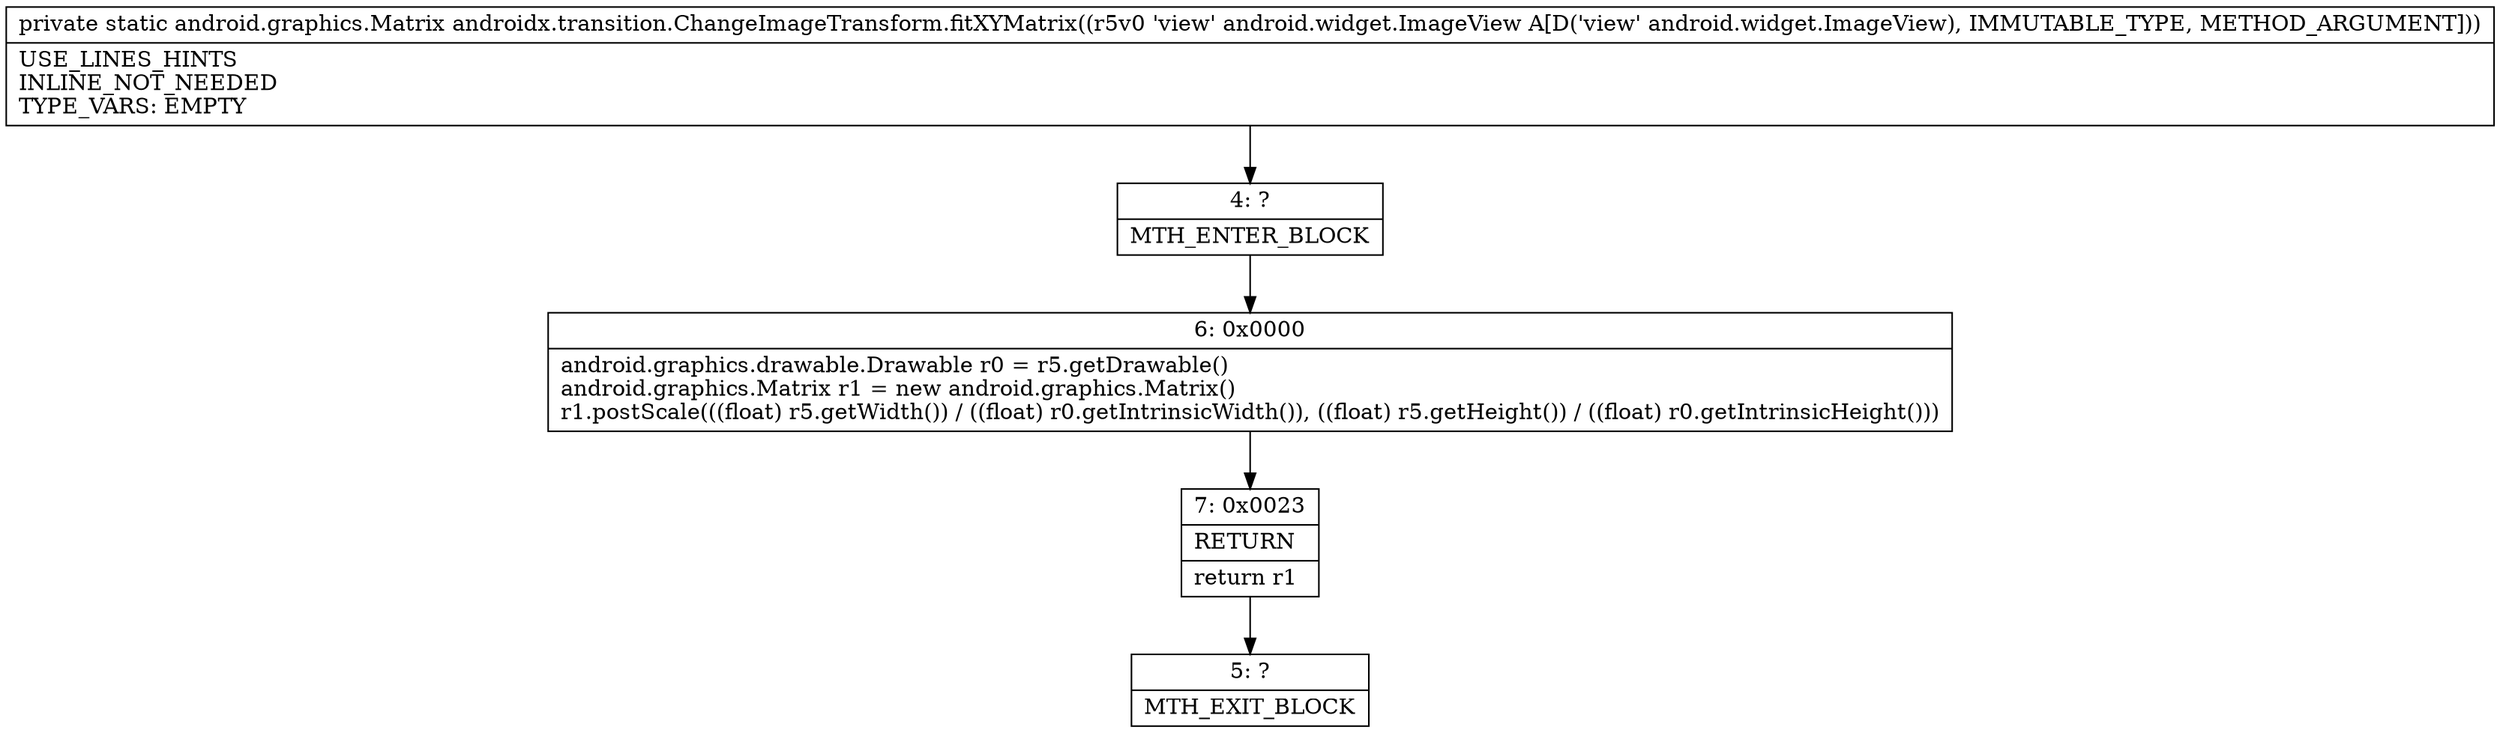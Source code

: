 digraph "CFG forandroidx.transition.ChangeImageTransform.fitXYMatrix(Landroid\/widget\/ImageView;)Landroid\/graphics\/Matrix;" {
Node_4 [shape=record,label="{4\:\ ?|MTH_ENTER_BLOCK\l}"];
Node_6 [shape=record,label="{6\:\ 0x0000|android.graphics.drawable.Drawable r0 = r5.getDrawable()\landroid.graphics.Matrix r1 = new android.graphics.Matrix()\lr1.postScale(((float) r5.getWidth()) \/ ((float) r0.getIntrinsicWidth()), ((float) r5.getHeight()) \/ ((float) r0.getIntrinsicHeight()))\l}"];
Node_7 [shape=record,label="{7\:\ 0x0023|RETURN\l|return r1\l}"];
Node_5 [shape=record,label="{5\:\ ?|MTH_EXIT_BLOCK\l}"];
MethodNode[shape=record,label="{private static android.graphics.Matrix androidx.transition.ChangeImageTransform.fitXYMatrix((r5v0 'view' android.widget.ImageView A[D('view' android.widget.ImageView), IMMUTABLE_TYPE, METHOD_ARGUMENT]))  | USE_LINES_HINTS\lINLINE_NOT_NEEDED\lTYPE_VARS: EMPTY\l}"];
MethodNode -> Node_4;Node_4 -> Node_6;
Node_6 -> Node_7;
Node_7 -> Node_5;
}

